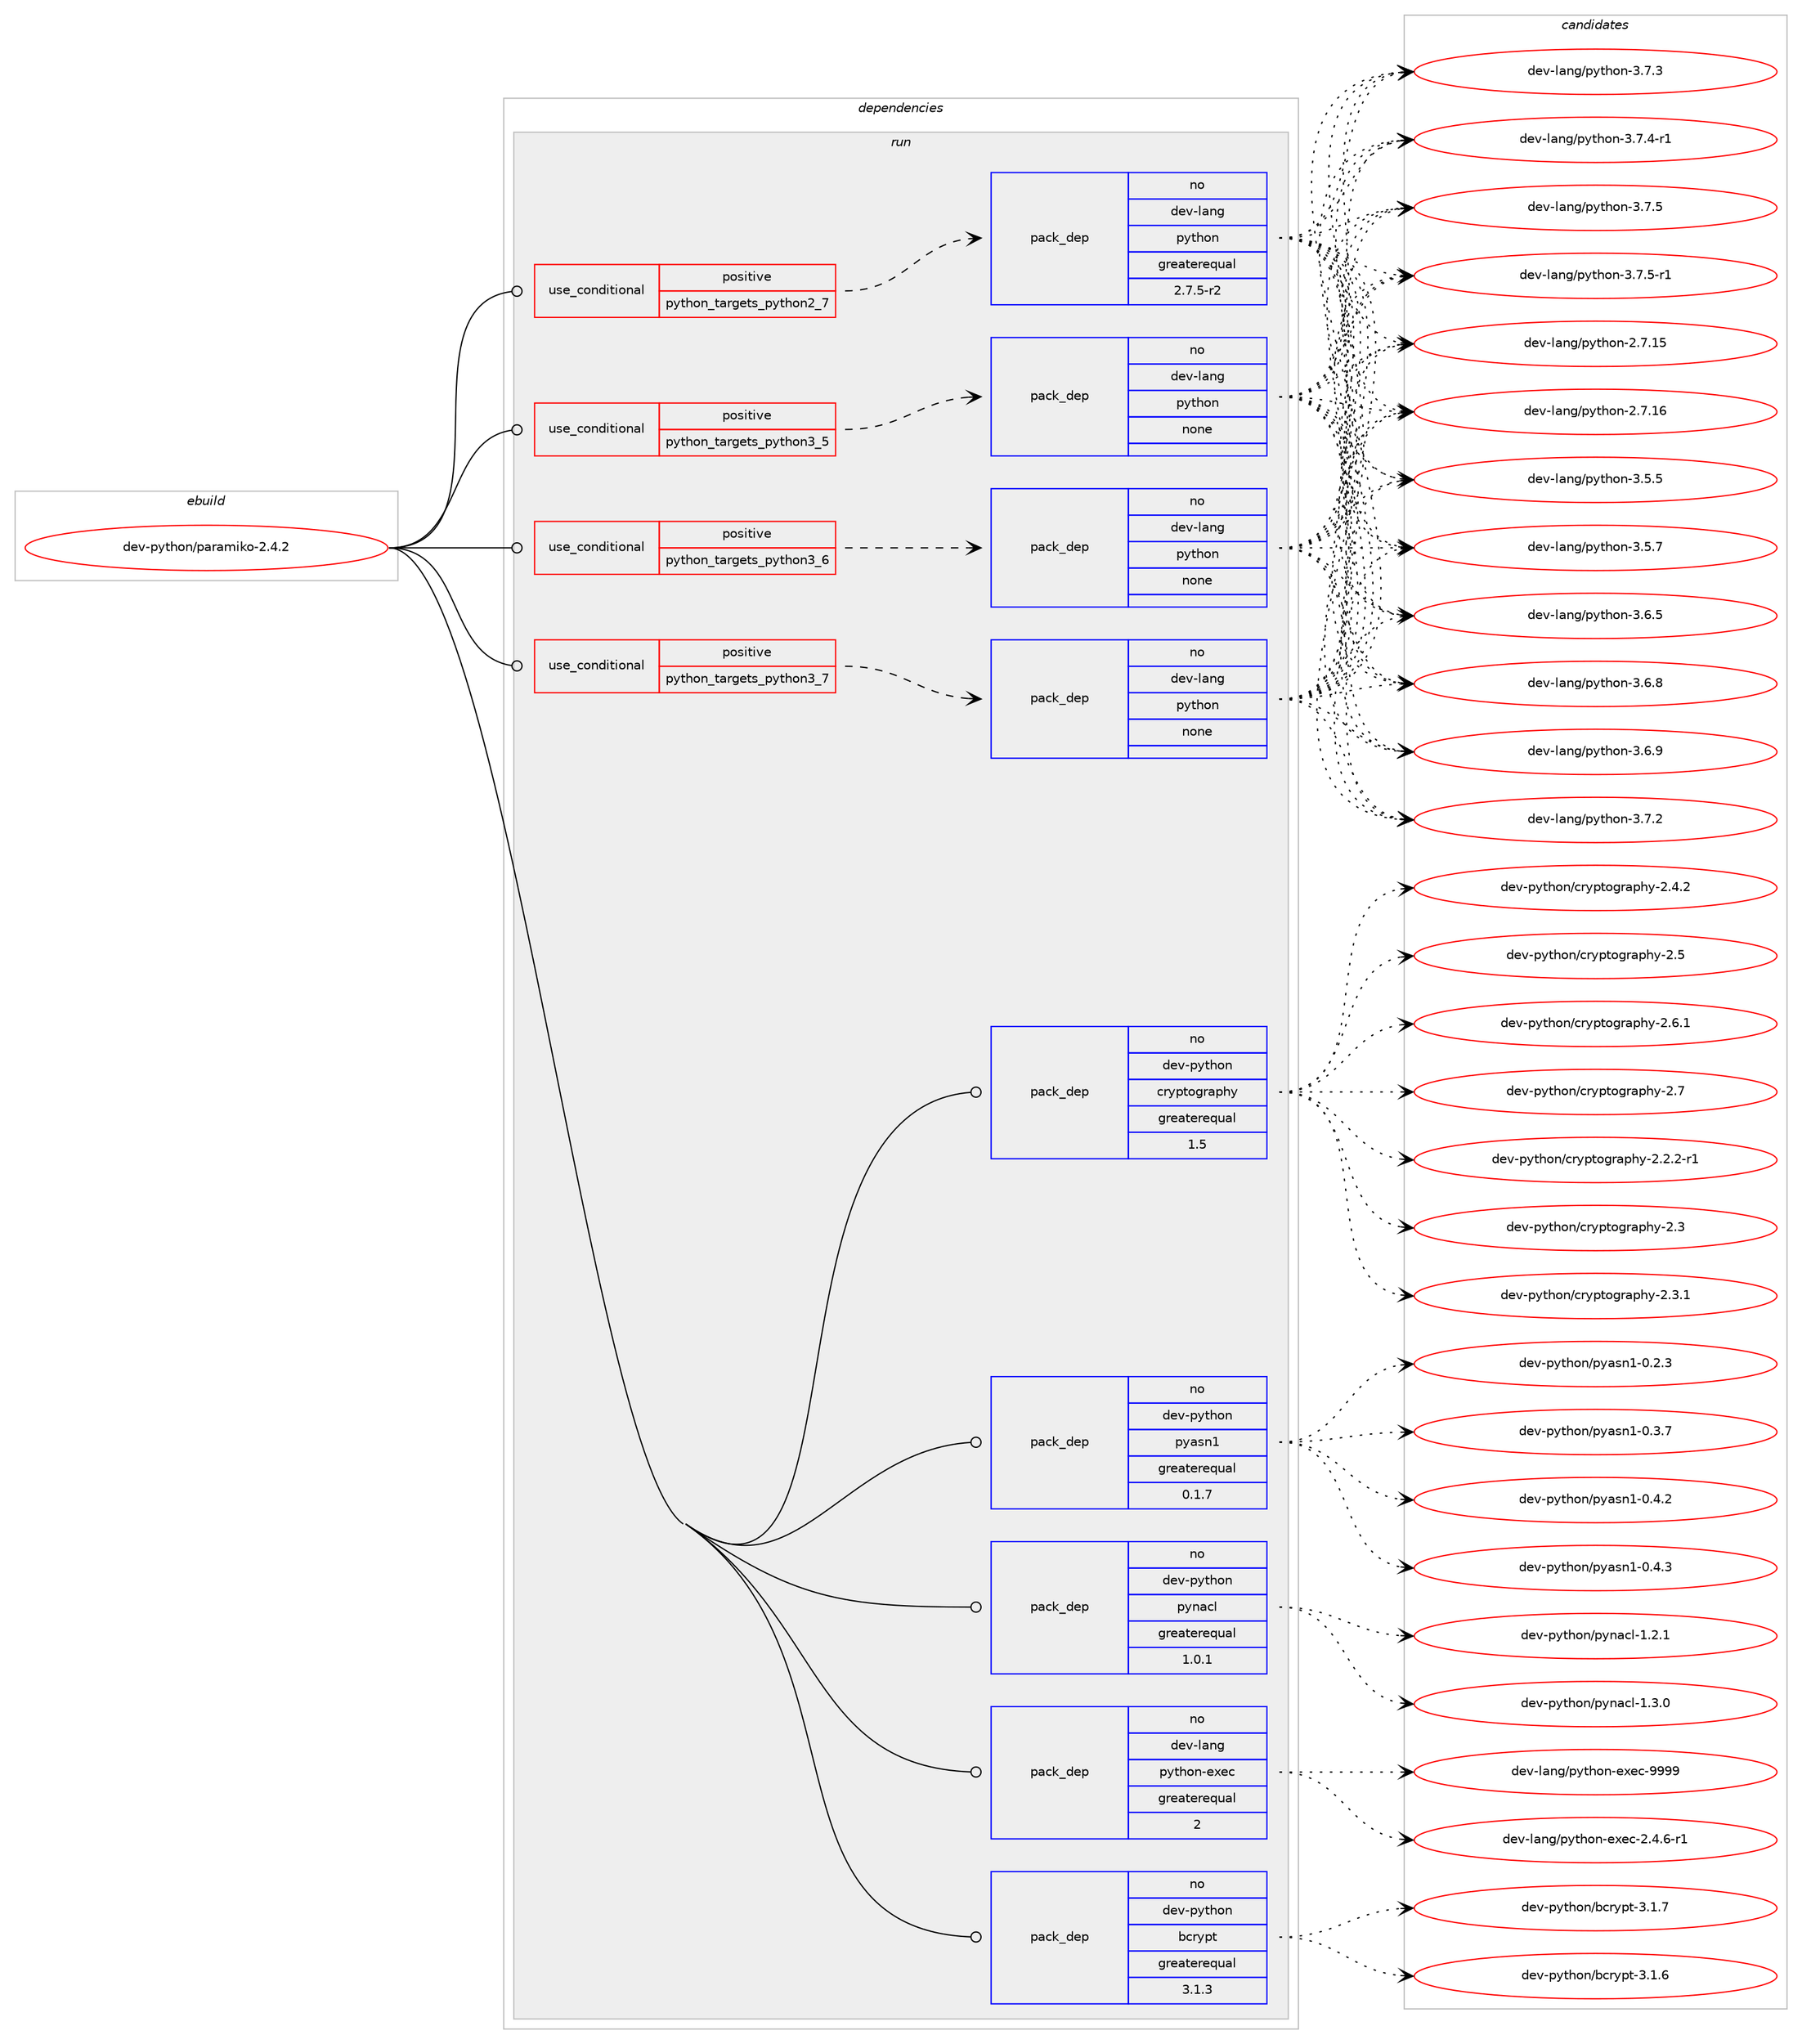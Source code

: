 digraph prolog {

# *************
# Graph options
# *************

newrank=true;
concentrate=true;
compound=true;
graph [rankdir=LR,fontname=Helvetica,fontsize=10,ranksep=1.5];#, ranksep=2.5, nodesep=0.2];
edge  [arrowhead=vee];
node  [fontname=Helvetica,fontsize=10];

# **********
# The ebuild
# **********

subgraph cluster_leftcol {
color=gray;
rank=same;
label=<<i>ebuild</i>>;
id [label="dev-python/paramiko-2.4.2", color=red, width=4, href="../dev-python/paramiko-2.4.2.svg"];
}

# ****************
# The dependencies
# ****************

subgraph cluster_midcol {
color=gray;
label=<<i>dependencies</i>>;
subgraph cluster_compile {
fillcolor="#eeeeee";
style=filled;
label=<<i>compile</i>>;
}
subgraph cluster_compileandrun {
fillcolor="#eeeeee";
style=filled;
label=<<i>compile and run</i>>;
}
subgraph cluster_run {
fillcolor="#eeeeee";
style=filled;
label=<<i>run</i>>;
subgraph cond144071 {
dependency620684 [label=<<TABLE BORDER="0" CELLBORDER="1" CELLSPACING="0" CELLPADDING="4"><TR><TD ROWSPAN="3" CELLPADDING="10">use_conditional</TD></TR><TR><TD>positive</TD></TR><TR><TD>python_targets_python2_7</TD></TR></TABLE>>, shape=none, color=red];
subgraph pack464773 {
dependency620685 [label=<<TABLE BORDER="0" CELLBORDER="1" CELLSPACING="0" CELLPADDING="4" WIDTH="220"><TR><TD ROWSPAN="6" CELLPADDING="30">pack_dep</TD></TR><TR><TD WIDTH="110">no</TD></TR><TR><TD>dev-lang</TD></TR><TR><TD>python</TD></TR><TR><TD>greaterequal</TD></TR><TR><TD>2.7.5-r2</TD></TR></TABLE>>, shape=none, color=blue];
}
dependency620684:e -> dependency620685:w [weight=20,style="dashed",arrowhead="vee"];
}
id:e -> dependency620684:w [weight=20,style="solid",arrowhead="odot"];
subgraph cond144072 {
dependency620686 [label=<<TABLE BORDER="0" CELLBORDER="1" CELLSPACING="0" CELLPADDING="4"><TR><TD ROWSPAN="3" CELLPADDING="10">use_conditional</TD></TR><TR><TD>positive</TD></TR><TR><TD>python_targets_python3_5</TD></TR></TABLE>>, shape=none, color=red];
subgraph pack464774 {
dependency620687 [label=<<TABLE BORDER="0" CELLBORDER="1" CELLSPACING="0" CELLPADDING="4" WIDTH="220"><TR><TD ROWSPAN="6" CELLPADDING="30">pack_dep</TD></TR><TR><TD WIDTH="110">no</TD></TR><TR><TD>dev-lang</TD></TR><TR><TD>python</TD></TR><TR><TD>none</TD></TR><TR><TD></TD></TR></TABLE>>, shape=none, color=blue];
}
dependency620686:e -> dependency620687:w [weight=20,style="dashed",arrowhead="vee"];
}
id:e -> dependency620686:w [weight=20,style="solid",arrowhead="odot"];
subgraph cond144073 {
dependency620688 [label=<<TABLE BORDER="0" CELLBORDER="1" CELLSPACING="0" CELLPADDING="4"><TR><TD ROWSPAN="3" CELLPADDING="10">use_conditional</TD></TR><TR><TD>positive</TD></TR><TR><TD>python_targets_python3_6</TD></TR></TABLE>>, shape=none, color=red];
subgraph pack464775 {
dependency620689 [label=<<TABLE BORDER="0" CELLBORDER="1" CELLSPACING="0" CELLPADDING="4" WIDTH="220"><TR><TD ROWSPAN="6" CELLPADDING="30">pack_dep</TD></TR><TR><TD WIDTH="110">no</TD></TR><TR><TD>dev-lang</TD></TR><TR><TD>python</TD></TR><TR><TD>none</TD></TR><TR><TD></TD></TR></TABLE>>, shape=none, color=blue];
}
dependency620688:e -> dependency620689:w [weight=20,style="dashed",arrowhead="vee"];
}
id:e -> dependency620688:w [weight=20,style="solid",arrowhead="odot"];
subgraph cond144074 {
dependency620690 [label=<<TABLE BORDER="0" CELLBORDER="1" CELLSPACING="0" CELLPADDING="4"><TR><TD ROWSPAN="3" CELLPADDING="10">use_conditional</TD></TR><TR><TD>positive</TD></TR><TR><TD>python_targets_python3_7</TD></TR></TABLE>>, shape=none, color=red];
subgraph pack464776 {
dependency620691 [label=<<TABLE BORDER="0" CELLBORDER="1" CELLSPACING="0" CELLPADDING="4" WIDTH="220"><TR><TD ROWSPAN="6" CELLPADDING="30">pack_dep</TD></TR><TR><TD WIDTH="110">no</TD></TR><TR><TD>dev-lang</TD></TR><TR><TD>python</TD></TR><TR><TD>none</TD></TR><TR><TD></TD></TR></TABLE>>, shape=none, color=blue];
}
dependency620690:e -> dependency620691:w [weight=20,style="dashed",arrowhead="vee"];
}
id:e -> dependency620690:w [weight=20,style="solid",arrowhead="odot"];
subgraph pack464777 {
dependency620692 [label=<<TABLE BORDER="0" CELLBORDER="1" CELLSPACING="0" CELLPADDING="4" WIDTH="220"><TR><TD ROWSPAN="6" CELLPADDING="30">pack_dep</TD></TR><TR><TD WIDTH="110">no</TD></TR><TR><TD>dev-lang</TD></TR><TR><TD>python-exec</TD></TR><TR><TD>greaterequal</TD></TR><TR><TD>2</TD></TR></TABLE>>, shape=none, color=blue];
}
id:e -> dependency620692:w [weight=20,style="solid",arrowhead="odot"];
subgraph pack464778 {
dependency620693 [label=<<TABLE BORDER="0" CELLBORDER="1" CELLSPACING="0" CELLPADDING="4" WIDTH="220"><TR><TD ROWSPAN="6" CELLPADDING="30">pack_dep</TD></TR><TR><TD WIDTH="110">no</TD></TR><TR><TD>dev-python</TD></TR><TR><TD>bcrypt</TD></TR><TR><TD>greaterequal</TD></TR><TR><TD>3.1.3</TD></TR></TABLE>>, shape=none, color=blue];
}
id:e -> dependency620693:w [weight=20,style="solid",arrowhead="odot"];
subgraph pack464779 {
dependency620694 [label=<<TABLE BORDER="0" CELLBORDER="1" CELLSPACING="0" CELLPADDING="4" WIDTH="220"><TR><TD ROWSPAN="6" CELLPADDING="30">pack_dep</TD></TR><TR><TD WIDTH="110">no</TD></TR><TR><TD>dev-python</TD></TR><TR><TD>cryptography</TD></TR><TR><TD>greaterequal</TD></TR><TR><TD>1.5</TD></TR></TABLE>>, shape=none, color=blue];
}
id:e -> dependency620694:w [weight=20,style="solid",arrowhead="odot"];
subgraph pack464780 {
dependency620695 [label=<<TABLE BORDER="0" CELLBORDER="1" CELLSPACING="0" CELLPADDING="4" WIDTH="220"><TR><TD ROWSPAN="6" CELLPADDING="30">pack_dep</TD></TR><TR><TD WIDTH="110">no</TD></TR><TR><TD>dev-python</TD></TR><TR><TD>pyasn1</TD></TR><TR><TD>greaterequal</TD></TR><TR><TD>0.1.7</TD></TR></TABLE>>, shape=none, color=blue];
}
id:e -> dependency620695:w [weight=20,style="solid",arrowhead="odot"];
subgraph pack464781 {
dependency620696 [label=<<TABLE BORDER="0" CELLBORDER="1" CELLSPACING="0" CELLPADDING="4" WIDTH="220"><TR><TD ROWSPAN="6" CELLPADDING="30">pack_dep</TD></TR><TR><TD WIDTH="110">no</TD></TR><TR><TD>dev-python</TD></TR><TR><TD>pynacl</TD></TR><TR><TD>greaterequal</TD></TR><TR><TD>1.0.1</TD></TR></TABLE>>, shape=none, color=blue];
}
id:e -> dependency620696:w [weight=20,style="solid",arrowhead="odot"];
}
}

# **************
# The candidates
# **************

subgraph cluster_choices {
rank=same;
color=gray;
label=<<i>candidates</i>>;

subgraph choice464773 {
color=black;
nodesep=1;
choice10010111845108971101034711212111610411111045504655464953 [label="dev-lang/python-2.7.15", color=red, width=4,href="../dev-lang/python-2.7.15.svg"];
choice10010111845108971101034711212111610411111045504655464954 [label="dev-lang/python-2.7.16", color=red, width=4,href="../dev-lang/python-2.7.16.svg"];
choice100101118451089711010347112121116104111110455146534653 [label="dev-lang/python-3.5.5", color=red, width=4,href="../dev-lang/python-3.5.5.svg"];
choice100101118451089711010347112121116104111110455146534655 [label="dev-lang/python-3.5.7", color=red, width=4,href="../dev-lang/python-3.5.7.svg"];
choice100101118451089711010347112121116104111110455146544653 [label="dev-lang/python-3.6.5", color=red, width=4,href="../dev-lang/python-3.6.5.svg"];
choice100101118451089711010347112121116104111110455146544656 [label="dev-lang/python-3.6.8", color=red, width=4,href="../dev-lang/python-3.6.8.svg"];
choice100101118451089711010347112121116104111110455146544657 [label="dev-lang/python-3.6.9", color=red, width=4,href="../dev-lang/python-3.6.9.svg"];
choice100101118451089711010347112121116104111110455146554650 [label="dev-lang/python-3.7.2", color=red, width=4,href="../dev-lang/python-3.7.2.svg"];
choice100101118451089711010347112121116104111110455146554651 [label="dev-lang/python-3.7.3", color=red, width=4,href="../dev-lang/python-3.7.3.svg"];
choice1001011184510897110103471121211161041111104551465546524511449 [label="dev-lang/python-3.7.4-r1", color=red, width=4,href="../dev-lang/python-3.7.4-r1.svg"];
choice100101118451089711010347112121116104111110455146554653 [label="dev-lang/python-3.7.5", color=red, width=4,href="../dev-lang/python-3.7.5.svg"];
choice1001011184510897110103471121211161041111104551465546534511449 [label="dev-lang/python-3.7.5-r1", color=red, width=4,href="../dev-lang/python-3.7.5-r1.svg"];
dependency620685:e -> choice10010111845108971101034711212111610411111045504655464953:w [style=dotted,weight="100"];
dependency620685:e -> choice10010111845108971101034711212111610411111045504655464954:w [style=dotted,weight="100"];
dependency620685:e -> choice100101118451089711010347112121116104111110455146534653:w [style=dotted,weight="100"];
dependency620685:e -> choice100101118451089711010347112121116104111110455146534655:w [style=dotted,weight="100"];
dependency620685:e -> choice100101118451089711010347112121116104111110455146544653:w [style=dotted,weight="100"];
dependency620685:e -> choice100101118451089711010347112121116104111110455146544656:w [style=dotted,weight="100"];
dependency620685:e -> choice100101118451089711010347112121116104111110455146544657:w [style=dotted,weight="100"];
dependency620685:e -> choice100101118451089711010347112121116104111110455146554650:w [style=dotted,weight="100"];
dependency620685:e -> choice100101118451089711010347112121116104111110455146554651:w [style=dotted,weight="100"];
dependency620685:e -> choice1001011184510897110103471121211161041111104551465546524511449:w [style=dotted,weight="100"];
dependency620685:e -> choice100101118451089711010347112121116104111110455146554653:w [style=dotted,weight="100"];
dependency620685:e -> choice1001011184510897110103471121211161041111104551465546534511449:w [style=dotted,weight="100"];
}
subgraph choice464774 {
color=black;
nodesep=1;
choice10010111845108971101034711212111610411111045504655464953 [label="dev-lang/python-2.7.15", color=red, width=4,href="../dev-lang/python-2.7.15.svg"];
choice10010111845108971101034711212111610411111045504655464954 [label="dev-lang/python-2.7.16", color=red, width=4,href="../dev-lang/python-2.7.16.svg"];
choice100101118451089711010347112121116104111110455146534653 [label="dev-lang/python-3.5.5", color=red, width=4,href="../dev-lang/python-3.5.5.svg"];
choice100101118451089711010347112121116104111110455146534655 [label="dev-lang/python-3.5.7", color=red, width=4,href="../dev-lang/python-3.5.7.svg"];
choice100101118451089711010347112121116104111110455146544653 [label="dev-lang/python-3.6.5", color=red, width=4,href="../dev-lang/python-3.6.5.svg"];
choice100101118451089711010347112121116104111110455146544656 [label="dev-lang/python-3.6.8", color=red, width=4,href="../dev-lang/python-3.6.8.svg"];
choice100101118451089711010347112121116104111110455146544657 [label="dev-lang/python-3.6.9", color=red, width=4,href="../dev-lang/python-3.6.9.svg"];
choice100101118451089711010347112121116104111110455146554650 [label="dev-lang/python-3.7.2", color=red, width=4,href="../dev-lang/python-3.7.2.svg"];
choice100101118451089711010347112121116104111110455146554651 [label="dev-lang/python-3.7.3", color=red, width=4,href="../dev-lang/python-3.7.3.svg"];
choice1001011184510897110103471121211161041111104551465546524511449 [label="dev-lang/python-3.7.4-r1", color=red, width=4,href="../dev-lang/python-3.7.4-r1.svg"];
choice100101118451089711010347112121116104111110455146554653 [label="dev-lang/python-3.7.5", color=red, width=4,href="../dev-lang/python-3.7.5.svg"];
choice1001011184510897110103471121211161041111104551465546534511449 [label="dev-lang/python-3.7.5-r1", color=red, width=4,href="../dev-lang/python-3.7.5-r1.svg"];
dependency620687:e -> choice10010111845108971101034711212111610411111045504655464953:w [style=dotted,weight="100"];
dependency620687:e -> choice10010111845108971101034711212111610411111045504655464954:w [style=dotted,weight="100"];
dependency620687:e -> choice100101118451089711010347112121116104111110455146534653:w [style=dotted,weight="100"];
dependency620687:e -> choice100101118451089711010347112121116104111110455146534655:w [style=dotted,weight="100"];
dependency620687:e -> choice100101118451089711010347112121116104111110455146544653:w [style=dotted,weight="100"];
dependency620687:e -> choice100101118451089711010347112121116104111110455146544656:w [style=dotted,weight="100"];
dependency620687:e -> choice100101118451089711010347112121116104111110455146544657:w [style=dotted,weight="100"];
dependency620687:e -> choice100101118451089711010347112121116104111110455146554650:w [style=dotted,weight="100"];
dependency620687:e -> choice100101118451089711010347112121116104111110455146554651:w [style=dotted,weight="100"];
dependency620687:e -> choice1001011184510897110103471121211161041111104551465546524511449:w [style=dotted,weight="100"];
dependency620687:e -> choice100101118451089711010347112121116104111110455146554653:w [style=dotted,weight="100"];
dependency620687:e -> choice1001011184510897110103471121211161041111104551465546534511449:w [style=dotted,weight="100"];
}
subgraph choice464775 {
color=black;
nodesep=1;
choice10010111845108971101034711212111610411111045504655464953 [label="dev-lang/python-2.7.15", color=red, width=4,href="../dev-lang/python-2.7.15.svg"];
choice10010111845108971101034711212111610411111045504655464954 [label="dev-lang/python-2.7.16", color=red, width=4,href="../dev-lang/python-2.7.16.svg"];
choice100101118451089711010347112121116104111110455146534653 [label="dev-lang/python-3.5.5", color=red, width=4,href="../dev-lang/python-3.5.5.svg"];
choice100101118451089711010347112121116104111110455146534655 [label="dev-lang/python-3.5.7", color=red, width=4,href="../dev-lang/python-3.5.7.svg"];
choice100101118451089711010347112121116104111110455146544653 [label="dev-lang/python-3.6.5", color=red, width=4,href="../dev-lang/python-3.6.5.svg"];
choice100101118451089711010347112121116104111110455146544656 [label="dev-lang/python-3.6.8", color=red, width=4,href="../dev-lang/python-3.6.8.svg"];
choice100101118451089711010347112121116104111110455146544657 [label="dev-lang/python-3.6.9", color=red, width=4,href="../dev-lang/python-3.6.9.svg"];
choice100101118451089711010347112121116104111110455146554650 [label="dev-lang/python-3.7.2", color=red, width=4,href="../dev-lang/python-3.7.2.svg"];
choice100101118451089711010347112121116104111110455146554651 [label="dev-lang/python-3.7.3", color=red, width=4,href="../dev-lang/python-3.7.3.svg"];
choice1001011184510897110103471121211161041111104551465546524511449 [label="dev-lang/python-3.7.4-r1", color=red, width=4,href="../dev-lang/python-3.7.4-r1.svg"];
choice100101118451089711010347112121116104111110455146554653 [label="dev-lang/python-3.7.5", color=red, width=4,href="../dev-lang/python-3.7.5.svg"];
choice1001011184510897110103471121211161041111104551465546534511449 [label="dev-lang/python-3.7.5-r1", color=red, width=4,href="../dev-lang/python-3.7.5-r1.svg"];
dependency620689:e -> choice10010111845108971101034711212111610411111045504655464953:w [style=dotted,weight="100"];
dependency620689:e -> choice10010111845108971101034711212111610411111045504655464954:w [style=dotted,weight="100"];
dependency620689:e -> choice100101118451089711010347112121116104111110455146534653:w [style=dotted,weight="100"];
dependency620689:e -> choice100101118451089711010347112121116104111110455146534655:w [style=dotted,weight="100"];
dependency620689:e -> choice100101118451089711010347112121116104111110455146544653:w [style=dotted,weight="100"];
dependency620689:e -> choice100101118451089711010347112121116104111110455146544656:w [style=dotted,weight="100"];
dependency620689:e -> choice100101118451089711010347112121116104111110455146544657:w [style=dotted,weight="100"];
dependency620689:e -> choice100101118451089711010347112121116104111110455146554650:w [style=dotted,weight="100"];
dependency620689:e -> choice100101118451089711010347112121116104111110455146554651:w [style=dotted,weight="100"];
dependency620689:e -> choice1001011184510897110103471121211161041111104551465546524511449:w [style=dotted,weight="100"];
dependency620689:e -> choice100101118451089711010347112121116104111110455146554653:w [style=dotted,weight="100"];
dependency620689:e -> choice1001011184510897110103471121211161041111104551465546534511449:w [style=dotted,weight="100"];
}
subgraph choice464776 {
color=black;
nodesep=1;
choice10010111845108971101034711212111610411111045504655464953 [label="dev-lang/python-2.7.15", color=red, width=4,href="../dev-lang/python-2.7.15.svg"];
choice10010111845108971101034711212111610411111045504655464954 [label="dev-lang/python-2.7.16", color=red, width=4,href="../dev-lang/python-2.7.16.svg"];
choice100101118451089711010347112121116104111110455146534653 [label="dev-lang/python-3.5.5", color=red, width=4,href="../dev-lang/python-3.5.5.svg"];
choice100101118451089711010347112121116104111110455146534655 [label="dev-lang/python-3.5.7", color=red, width=4,href="../dev-lang/python-3.5.7.svg"];
choice100101118451089711010347112121116104111110455146544653 [label="dev-lang/python-3.6.5", color=red, width=4,href="../dev-lang/python-3.6.5.svg"];
choice100101118451089711010347112121116104111110455146544656 [label="dev-lang/python-3.6.8", color=red, width=4,href="../dev-lang/python-3.6.8.svg"];
choice100101118451089711010347112121116104111110455146544657 [label="dev-lang/python-3.6.9", color=red, width=4,href="../dev-lang/python-3.6.9.svg"];
choice100101118451089711010347112121116104111110455146554650 [label="dev-lang/python-3.7.2", color=red, width=4,href="../dev-lang/python-3.7.2.svg"];
choice100101118451089711010347112121116104111110455146554651 [label="dev-lang/python-3.7.3", color=red, width=4,href="../dev-lang/python-3.7.3.svg"];
choice1001011184510897110103471121211161041111104551465546524511449 [label="dev-lang/python-3.7.4-r1", color=red, width=4,href="../dev-lang/python-3.7.4-r1.svg"];
choice100101118451089711010347112121116104111110455146554653 [label="dev-lang/python-3.7.5", color=red, width=4,href="../dev-lang/python-3.7.5.svg"];
choice1001011184510897110103471121211161041111104551465546534511449 [label="dev-lang/python-3.7.5-r1", color=red, width=4,href="../dev-lang/python-3.7.5-r1.svg"];
dependency620691:e -> choice10010111845108971101034711212111610411111045504655464953:w [style=dotted,weight="100"];
dependency620691:e -> choice10010111845108971101034711212111610411111045504655464954:w [style=dotted,weight="100"];
dependency620691:e -> choice100101118451089711010347112121116104111110455146534653:w [style=dotted,weight="100"];
dependency620691:e -> choice100101118451089711010347112121116104111110455146534655:w [style=dotted,weight="100"];
dependency620691:e -> choice100101118451089711010347112121116104111110455146544653:w [style=dotted,weight="100"];
dependency620691:e -> choice100101118451089711010347112121116104111110455146544656:w [style=dotted,weight="100"];
dependency620691:e -> choice100101118451089711010347112121116104111110455146544657:w [style=dotted,weight="100"];
dependency620691:e -> choice100101118451089711010347112121116104111110455146554650:w [style=dotted,weight="100"];
dependency620691:e -> choice100101118451089711010347112121116104111110455146554651:w [style=dotted,weight="100"];
dependency620691:e -> choice1001011184510897110103471121211161041111104551465546524511449:w [style=dotted,weight="100"];
dependency620691:e -> choice100101118451089711010347112121116104111110455146554653:w [style=dotted,weight="100"];
dependency620691:e -> choice1001011184510897110103471121211161041111104551465546534511449:w [style=dotted,weight="100"];
}
subgraph choice464777 {
color=black;
nodesep=1;
choice10010111845108971101034711212111610411111045101120101994550465246544511449 [label="dev-lang/python-exec-2.4.6-r1", color=red, width=4,href="../dev-lang/python-exec-2.4.6-r1.svg"];
choice10010111845108971101034711212111610411111045101120101994557575757 [label="dev-lang/python-exec-9999", color=red, width=4,href="../dev-lang/python-exec-9999.svg"];
dependency620692:e -> choice10010111845108971101034711212111610411111045101120101994550465246544511449:w [style=dotted,weight="100"];
dependency620692:e -> choice10010111845108971101034711212111610411111045101120101994557575757:w [style=dotted,weight="100"];
}
subgraph choice464778 {
color=black;
nodesep=1;
choice10010111845112121116104111110479899114121112116455146494654 [label="dev-python/bcrypt-3.1.6", color=red, width=4,href="../dev-python/bcrypt-3.1.6.svg"];
choice10010111845112121116104111110479899114121112116455146494655 [label="dev-python/bcrypt-3.1.7", color=red, width=4,href="../dev-python/bcrypt-3.1.7.svg"];
dependency620693:e -> choice10010111845112121116104111110479899114121112116455146494654:w [style=dotted,weight="100"];
dependency620693:e -> choice10010111845112121116104111110479899114121112116455146494655:w [style=dotted,weight="100"];
}
subgraph choice464779 {
color=black;
nodesep=1;
choice100101118451121211161041111104799114121112116111103114971121041214550465046504511449 [label="dev-python/cryptography-2.2.2-r1", color=red, width=4,href="../dev-python/cryptography-2.2.2-r1.svg"];
choice1001011184511212111610411111047991141211121161111031149711210412145504651 [label="dev-python/cryptography-2.3", color=red, width=4,href="../dev-python/cryptography-2.3.svg"];
choice10010111845112121116104111110479911412111211611110311497112104121455046514649 [label="dev-python/cryptography-2.3.1", color=red, width=4,href="../dev-python/cryptography-2.3.1.svg"];
choice10010111845112121116104111110479911412111211611110311497112104121455046524650 [label="dev-python/cryptography-2.4.2", color=red, width=4,href="../dev-python/cryptography-2.4.2.svg"];
choice1001011184511212111610411111047991141211121161111031149711210412145504653 [label="dev-python/cryptography-2.5", color=red, width=4,href="../dev-python/cryptography-2.5.svg"];
choice10010111845112121116104111110479911412111211611110311497112104121455046544649 [label="dev-python/cryptography-2.6.1", color=red, width=4,href="../dev-python/cryptography-2.6.1.svg"];
choice1001011184511212111610411111047991141211121161111031149711210412145504655 [label="dev-python/cryptography-2.7", color=red, width=4,href="../dev-python/cryptography-2.7.svg"];
dependency620694:e -> choice100101118451121211161041111104799114121112116111103114971121041214550465046504511449:w [style=dotted,weight="100"];
dependency620694:e -> choice1001011184511212111610411111047991141211121161111031149711210412145504651:w [style=dotted,weight="100"];
dependency620694:e -> choice10010111845112121116104111110479911412111211611110311497112104121455046514649:w [style=dotted,weight="100"];
dependency620694:e -> choice10010111845112121116104111110479911412111211611110311497112104121455046524650:w [style=dotted,weight="100"];
dependency620694:e -> choice1001011184511212111610411111047991141211121161111031149711210412145504653:w [style=dotted,weight="100"];
dependency620694:e -> choice10010111845112121116104111110479911412111211611110311497112104121455046544649:w [style=dotted,weight="100"];
dependency620694:e -> choice1001011184511212111610411111047991141211121161111031149711210412145504655:w [style=dotted,weight="100"];
}
subgraph choice464780 {
color=black;
nodesep=1;
choice10010111845112121116104111110471121219711511049454846504651 [label="dev-python/pyasn1-0.2.3", color=red, width=4,href="../dev-python/pyasn1-0.2.3.svg"];
choice10010111845112121116104111110471121219711511049454846514655 [label="dev-python/pyasn1-0.3.7", color=red, width=4,href="../dev-python/pyasn1-0.3.7.svg"];
choice10010111845112121116104111110471121219711511049454846524650 [label="dev-python/pyasn1-0.4.2", color=red, width=4,href="../dev-python/pyasn1-0.4.2.svg"];
choice10010111845112121116104111110471121219711511049454846524651 [label="dev-python/pyasn1-0.4.3", color=red, width=4,href="../dev-python/pyasn1-0.4.3.svg"];
dependency620695:e -> choice10010111845112121116104111110471121219711511049454846504651:w [style=dotted,weight="100"];
dependency620695:e -> choice10010111845112121116104111110471121219711511049454846514655:w [style=dotted,weight="100"];
dependency620695:e -> choice10010111845112121116104111110471121219711511049454846524650:w [style=dotted,weight="100"];
dependency620695:e -> choice10010111845112121116104111110471121219711511049454846524651:w [style=dotted,weight="100"];
}
subgraph choice464781 {
color=black;
nodesep=1;
choice10010111845112121116104111110471121211109799108454946504649 [label="dev-python/pynacl-1.2.1", color=red, width=4,href="../dev-python/pynacl-1.2.1.svg"];
choice10010111845112121116104111110471121211109799108454946514648 [label="dev-python/pynacl-1.3.0", color=red, width=4,href="../dev-python/pynacl-1.3.0.svg"];
dependency620696:e -> choice10010111845112121116104111110471121211109799108454946504649:w [style=dotted,weight="100"];
dependency620696:e -> choice10010111845112121116104111110471121211109799108454946514648:w [style=dotted,weight="100"];
}
}

}

